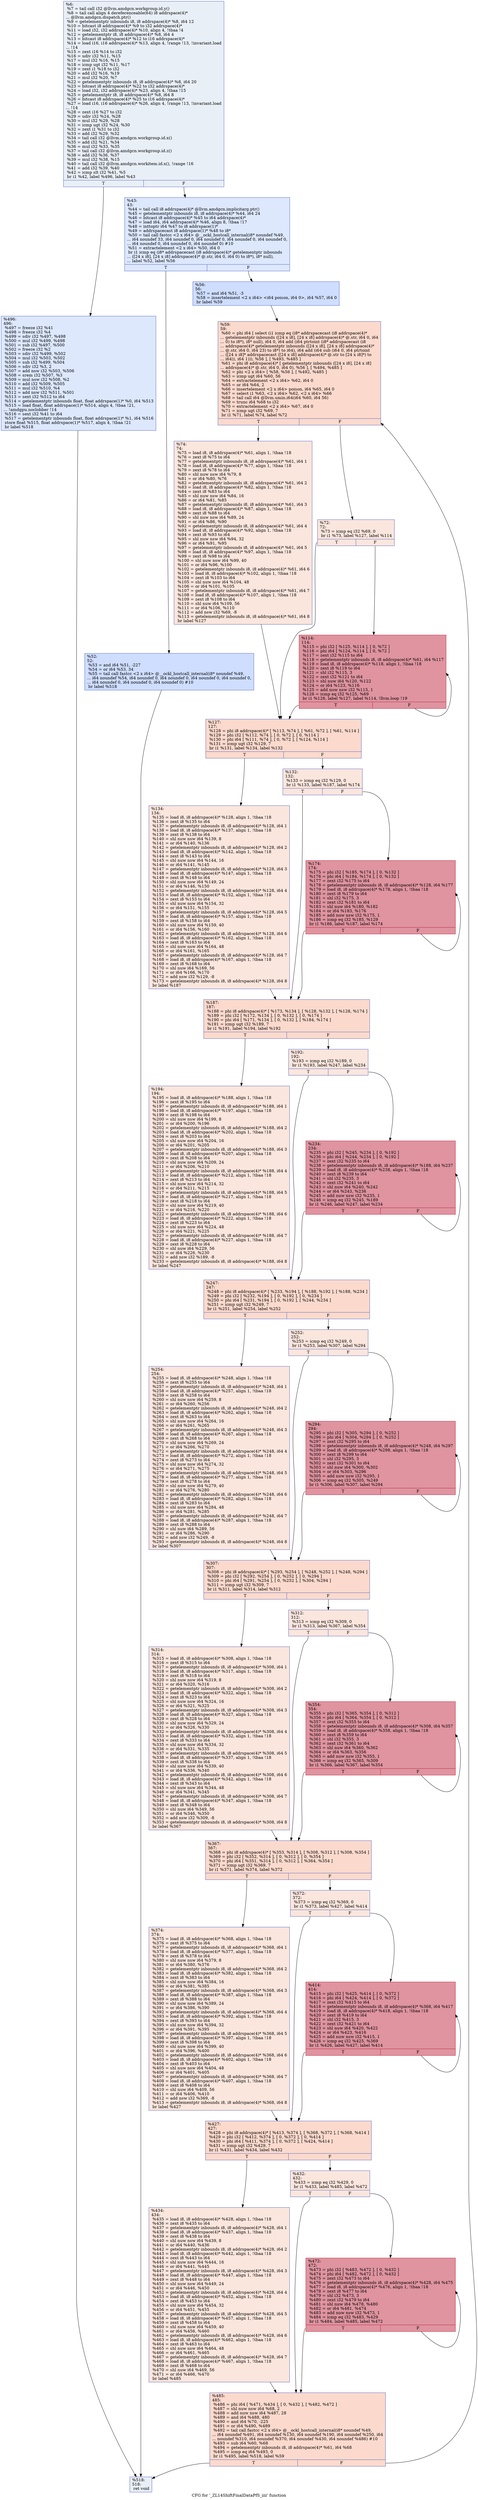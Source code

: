 digraph "CFG for '_ZL14ShiftFinalDataPfS_iiii' function" {
	label="CFG for '_ZL14ShiftFinalDataPfS_iiii' function";

	Node0x5c7c420 [shape=record,color="#3d50c3ff", style=filled, fillcolor="#cedaeb70",label="{%6:\l  %7 = tail call i32 @llvm.amdgcn.workgroup.id.y()\l  %8 = tail call align 4 dereferenceable(64) i8 addrspace(4)*\l... @llvm.amdgcn.dispatch.ptr()\l  %9 = getelementptr inbounds i8, i8 addrspace(4)* %8, i64 12\l  %10 = bitcast i8 addrspace(4)* %9 to i32 addrspace(4)*\l  %11 = load i32, i32 addrspace(4)* %10, align 4, !tbaa !4\l  %12 = getelementptr i8, i8 addrspace(4)* %8, i64 4\l  %13 = bitcast i8 addrspace(4)* %12 to i16 addrspace(4)*\l  %14 = load i16, i16 addrspace(4)* %13, align 4, !range !13, !invariant.load\l... !14\l  %15 = zext i16 %14 to i32\l  %16 = udiv i32 %11, %15\l  %17 = mul i32 %16, %15\l  %18 = icmp ugt i32 %11, %17\l  %19 = zext i1 %18 to i32\l  %20 = add i32 %16, %19\l  %21 = mul i32 %20, %7\l  %22 = getelementptr inbounds i8, i8 addrspace(4)* %8, i64 20\l  %23 = bitcast i8 addrspace(4)* %22 to i32 addrspace(4)*\l  %24 = load i32, i32 addrspace(4)* %23, align 4, !tbaa !15\l  %25 = getelementptr i8, i8 addrspace(4)* %8, i64 8\l  %26 = bitcast i8 addrspace(4)* %25 to i16 addrspace(4)*\l  %27 = load i16, i16 addrspace(4)* %26, align 4, !range !13, !invariant.load\l... !14\l  %28 = zext i16 %27 to i32\l  %29 = udiv i32 %24, %28\l  %30 = mul i32 %29, %28\l  %31 = icmp ugt i32 %24, %30\l  %32 = zext i1 %31 to i32\l  %33 = add i32 %29, %32\l  %34 = tail call i32 @llvm.amdgcn.workgroup.id.x()\l  %35 = add i32 %21, %34\l  %36 = mul i32 %33, %35\l  %37 = tail call i32 @llvm.amdgcn.workgroup.id.z()\l  %38 = add i32 %36, %37\l  %39 = mul i32 %38, %15\l  %40 = tail call i32 @llvm.amdgcn.workitem.id.x(), !range !16\l  %41 = add i32 %39, %40\l  %42 = icmp slt i32 %41, %5\l  br i1 %42, label %496, label %43\l|{<s0>T|<s1>F}}"];
	Node0x5c7c420:s0 -> Node0x5c804a0;
	Node0x5c7c420:s1 -> Node0x5c80530;
	Node0x5c80530 [shape=record,color="#3d50c3ff", style=filled, fillcolor="#b2ccfb70",label="{%43:\l43:                                               \l  %44 = tail call i8 addrspace(4)* @llvm.amdgcn.implicitarg.ptr()\l  %45 = getelementptr inbounds i8, i8 addrspace(4)* %44, i64 24\l  %46 = bitcast i8 addrspace(4)* %45 to i64 addrspace(4)*\l  %47 = load i64, i64 addrspace(4)* %46, align 8, !tbaa !17\l  %48 = inttoptr i64 %47 to i8 addrspace(1)*\l  %49 = addrspacecast i8 addrspace(1)* %48 to i8*\l  %50 = tail call fastcc \<2 x i64\> @__ockl_hostcall_internal(i8* noundef %49,\l... i64 noundef 33, i64 noundef 0, i64 noundef 0, i64 noundef 0, i64 noundef 0,\l... i64 noundef 0, i64 noundef 0, i64 noundef 0) #10\l  %51 = extractelement \<2 x i64\> %50, i64 0\l  br i1 icmp eq (i8* addrspacecast (i8 addrspace(4)* getelementptr inbounds\l... ([24 x i8], [24 x i8] addrspace(4)* @.str, i64 0, i64 0) to i8*), i8* null),\l... label %52, label %56\l|{<s0>T|<s1>F}}"];
	Node0x5c80530:s0 -> Node0x5c81460;
	Node0x5c80530:s1 -> Node0x5c81e50;
	Node0x5c81460 [shape=record,color="#3d50c3ff", style=filled, fillcolor="#93b5fe70",label="{%52:\l52:                                               \l  %53 = and i64 %51, -227\l  %54 = or i64 %53, 34\l  %55 = tail call fastcc \<2 x i64\> @__ockl_hostcall_internal(i8* noundef %49,\l... i64 noundef %54, i64 noundef 0, i64 noundef 0, i64 noundef 0, i64 noundef 0,\l... i64 noundef 0, i64 noundef 0, i64 noundef 0) #10\l  br label %518\l}"];
	Node0x5c81460 -> Node0x5c82110;
	Node0x5c81e50 [shape=record,color="#3d50c3ff", style=filled, fillcolor="#93b5fe70",label="{%56:\l56:                                               \l  %57 = and i64 %51, -3\l  %58 = insertelement \<2 x i64\> \<i64 poison, i64 0\>, i64 %57, i64 0\l  br label %59\l}"];
	Node0x5c81e50 -> Node0x5c82c20;
	Node0x5c82c20 [shape=record,color="#3d50c3ff", style=filled, fillcolor="#f7ac8e70",label="{%59:\l59:                                               \l  %60 = phi i64 [ select (i1 icmp eq (i8* addrspacecast (i8 addrspace(4)*\l... getelementptr inbounds ([24 x i8], [24 x i8] addrspace(4)* @.str, i64 0, i64\l... 0) to i8*), i8* null), i64 0, i64 add (i64 ptrtoint (i8* addrspacecast (i8\l... addrspace(4)* getelementptr inbounds ([24 x i8], [24 x i8] addrspace(4)*\l... @.str, i64 0, i64 23) to i8*) to i64), i64 add (i64 sub (i64 0, i64 ptrtoint\l... ([24 x i8]* addrspacecast ([24 x i8] addrspace(4)* @.str to [24 x i8]*) to\l... i64)), i64 1))), %56 ], [ %493, %485 ]\l  %61 = phi i8 addrspace(4)* [ getelementptr inbounds ([24 x i8], [24 x i8]\l... addrspace(4)* @.str, i64 0, i64 0), %56 ], [ %494, %485 ]\l  %62 = phi \<2 x i64\> [ %58, %56 ], [ %492, %485 ]\l  %63 = icmp ugt i64 %60, 56\l  %64 = extractelement \<2 x i64\> %62, i64 0\l  %65 = or i64 %64, 2\l  %66 = insertelement \<2 x i64\> poison, i64 %65, i64 0\l  %67 = select i1 %63, \<2 x i64\> %62, \<2 x i64\> %66\l  %68 = tail call i64 @llvm.umin.i64(i64 %60, i64 56)\l  %69 = trunc i64 %68 to i32\l  %70 = extractelement \<2 x i64\> %67, i64 0\l  %71 = icmp ugt i32 %69, 7\l  br i1 %71, label %74, label %72\l|{<s0>T|<s1>F}}"];
	Node0x5c82c20:s0 -> Node0x5c83d90;
	Node0x5c82c20:s1 -> Node0x5c83e20;
	Node0x5c83e20 [shape=record,color="#3d50c3ff", style=filled, fillcolor="#f3c7b170",label="{%72:\l72:                                               \l  %73 = icmp eq i32 %69, 0\l  br i1 %73, label %127, label %114\l|{<s0>T|<s1>F}}"];
	Node0x5c83e20:s0 -> Node0x5c84020;
	Node0x5c83e20:s1 -> Node0x5c84070;
	Node0x5c83d90 [shape=record,color="#3d50c3ff", style=filled, fillcolor="#f3c7b170",label="{%74:\l74:                                               \l  %75 = load i8, i8 addrspace(4)* %61, align 1, !tbaa !18\l  %76 = zext i8 %75 to i64\l  %77 = getelementptr inbounds i8, i8 addrspace(4)* %61, i64 1\l  %78 = load i8, i8 addrspace(4)* %77, align 1, !tbaa !18\l  %79 = zext i8 %78 to i64\l  %80 = shl nuw nsw i64 %79, 8\l  %81 = or i64 %80, %76\l  %82 = getelementptr inbounds i8, i8 addrspace(4)* %61, i64 2\l  %83 = load i8, i8 addrspace(4)* %82, align 1, !tbaa !18\l  %84 = zext i8 %83 to i64\l  %85 = shl nuw nsw i64 %84, 16\l  %86 = or i64 %81, %85\l  %87 = getelementptr inbounds i8, i8 addrspace(4)* %61, i64 3\l  %88 = load i8, i8 addrspace(4)* %87, align 1, !tbaa !18\l  %89 = zext i8 %88 to i64\l  %90 = shl nuw nsw i64 %89, 24\l  %91 = or i64 %86, %90\l  %92 = getelementptr inbounds i8, i8 addrspace(4)* %61, i64 4\l  %93 = load i8, i8 addrspace(4)* %92, align 1, !tbaa !18\l  %94 = zext i8 %93 to i64\l  %95 = shl nuw nsw i64 %94, 32\l  %96 = or i64 %91, %95\l  %97 = getelementptr inbounds i8, i8 addrspace(4)* %61, i64 5\l  %98 = load i8, i8 addrspace(4)* %97, align 1, !tbaa !18\l  %99 = zext i8 %98 to i64\l  %100 = shl nuw nsw i64 %99, 40\l  %101 = or i64 %96, %100\l  %102 = getelementptr inbounds i8, i8 addrspace(4)* %61, i64 6\l  %103 = load i8, i8 addrspace(4)* %102, align 1, !tbaa !18\l  %104 = zext i8 %103 to i64\l  %105 = shl nuw nsw i64 %104, 48\l  %106 = or i64 %101, %105\l  %107 = getelementptr inbounds i8, i8 addrspace(4)* %61, i64 7\l  %108 = load i8, i8 addrspace(4)* %107, align 1, !tbaa !18\l  %109 = zext i8 %108 to i64\l  %110 = shl nuw i64 %109, 56\l  %111 = or i64 %106, %110\l  %112 = add nsw i32 %69, -8\l  %113 = getelementptr inbounds i8, i8 addrspace(4)* %61, i64 8\l  br label %127\l}"];
	Node0x5c83d90 -> Node0x5c84020;
	Node0x5c84070 [shape=record,color="#b70d28ff", style=filled, fillcolor="#b70d2870",label="{%114:\l114:                                              \l  %115 = phi i32 [ %125, %114 ], [ 0, %72 ]\l  %116 = phi i64 [ %124, %114 ], [ 0, %72 ]\l  %117 = zext i32 %115 to i64\l  %118 = getelementptr inbounds i8, i8 addrspace(4)* %61, i64 %117\l  %119 = load i8, i8 addrspace(4)* %118, align 1, !tbaa !18\l  %120 = zext i8 %119 to i64\l  %121 = shl i32 %115, 3\l  %122 = zext i32 %121 to i64\l  %123 = shl nuw i64 %120, %122\l  %124 = or i64 %123, %116\l  %125 = add nuw nsw i32 %115, 1\l  %126 = icmp eq i32 %125, %69\l  br i1 %126, label %127, label %114, !llvm.loop !19\l|{<s0>T|<s1>F}}"];
	Node0x5c84070:s0 -> Node0x5c84020;
	Node0x5c84070:s1 -> Node0x5c84070;
	Node0x5c84020 [shape=record,color="#3d50c3ff", style=filled, fillcolor="#f7ac8e70",label="{%127:\l127:                                              \l  %128 = phi i8 addrspace(4)* [ %113, %74 ], [ %61, %72 ], [ %61, %114 ]\l  %129 = phi i32 [ %112, %74 ], [ 0, %72 ], [ 0, %114 ]\l  %130 = phi i64 [ %111, %74 ], [ 0, %72 ], [ %124, %114 ]\l  %131 = icmp ugt i32 %129, 7\l  br i1 %131, label %134, label %132\l|{<s0>T|<s1>F}}"];
	Node0x5c84020:s0 -> Node0x5c83790;
	Node0x5c84020:s1 -> Node0x5c837e0;
	Node0x5c837e0 [shape=record,color="#3d50c3ff", style=filled, fillcolor="#f3c7b170",label="{%132:\l132:                                              \l  %133 = icmp eq i32 %129, 0\l  br i1 %133, label %187, label %174\l|{<s0>T|<s1>F}}"];
	Node0x5c837e0:s0 -> Node0x5c83920;
	Node0x5c837e0:s1 -> Node0x5c87190;
	Node0x5c83790 [shape=record,color="#3d50c3ff", style=filled, fillcolor="#f3c7b170",label="{%134:\l134:                                              \l  %135 = load i8, i8 addrspace(4)* %128, align 1, !tbaa !18\l  %136 = zext i8 %135 to i64\l  %137 = getelementptr inbounds i8, i8 addrspace(4)* %128, i64 1\l  %138 = load i8, i8 addrspace(4)* %137, align 1, !tbaa !18\l  %139 = zext i8 %138 to i64\l  %140 = shl nuw nsw i64 %139, 8\l  %141 = or i64 %140, %136\l  %142 = getelementptr inbounds i8, i8 addrspace(4)* %128, i64 2\l  %143 = load i8, i8 addrspace(4)* %142, align 1, !tbaa !18\l  %144 = zext i8 %143 to i64\l  %145 = shl nuw nsw i64 %144, 16\l  %146 = or i64 %141, %145\l  %147 = getelementptr inbounds i8, i8 addrspace(4)* %128, i64 3\l  %148 = load i8, i8 addrspace(4)* %147, align 1, !tbaa !18\l  %149 = zext i8 %148 to i64\l  %150 = shl nuw nsw i64 %149, 24\l  %151 = or i64 %146, %150\l  %152 = getelementptr inbounds i8, i8 addrspace(4)* %128, i64 4\l  %153 = load i8, i8 addrspace(4)* %152, align 1, !tbaa !18\l  %154 = zext i8 %153 to i64\l  %155 = shl nuw nsw i64 %154, 32\l  %156 = or i64 %151, %155\l  %157 = getelementptr inbounds i8, i8 addrspace(4)* %128, i64 5\l  %158 = load i8, i8 addrspace(4)* %157, align 1, !tbaa !18\l  %159 = zext i8 %158 to i64\l  %160 = shl nuw nsw i64 %159, 40\l  %161 = or i64 %156, %160\l  %162 = getelementptr inbounds i8, i8 addrspace(4)* %128, i64 6\l  %163 = load i8, i8 addrspace(4)* %162, align 1, !tbaa !18\l  %164 = zext i8 %163 to i64\l  %165 = shl nuw nsw i64 %164, 48\l  %166 = or i64 %161, %165\l  %167 = getelementptr inbounds i8, i8 addrspace(4)* %128, i64 7\l  %168 = load i8, i8 addrspace(4)* %167, align 1, !tbaa !18\l  %169 = zext i8 %168 to i64\l  %170 = shl nuw i64 %169, 56\l  %171 = or i64 %166, %170\l  %172 = add nsw i32 %129, -8\l  %173 = getelementptr inbounds i8, i8 addrspace(4)* %128, i64 8\l  br label %187\l}"];
	Node0x5c83790 -> Node0x5c83920;
	Node0x5c87190 [shape=record,color="#b70d28ff", style=filled, fillcolor="#b70d2870",label="{%174:\l174:                                              \l  %175 = phi i32 [ %185, %174 ], [ 0, %132 ]\l  %176 = phi i64 [ %184, %174 ], [ 0, %132 ]\l  %177 = zext i32 %175 to i64\l  %178 = getelementptr inbounds i8, i8 addrspace(4)* %128, i64 %177\l  %179 = load i8, i8 addrspace(4)* %178, align 1, !tbaa !18\l  %180 = zext i8 %179 to i64\l  %181 = shl i32 %175, 3\l  %182 = zext i32 %181 to i64\l  %183 = shl nuw i64 %180, %182\l  %184 = or i64 %183, %176\l  %185 = add nuw nsw i32 %175, 1\l  %186 = icmp eq i32 %185, %129\l  br i1 %186, label %187, label %174\l|{<s0>T|<s1>F}}"];
	Node0x5c87190:s0 -> Node0x5c83920;
	Node0x5c87190:s1 -> Node0x5c87190;
	Node0x5c83920 [shape=record,color="#3d50c3ff", style=filled, fillcolor="#f7ac8e70",label="{%187:\l187:                                              \l  %188 = phi i8 addrspace(4)* [ %173, %134 ], [ %128, %132 ], [ %128, %174 ]\l  %189 = phi i32 [ %172, %134 ], [ 0, %132 ], [ 0, %174 ]\l  %190 = phi i64 [ %171, %134 ], [ 0, %132 ], [ %184, %174 ]\l  %191 = icmp ugt i32 %189, 7\l  br i1 %191, label %194, label %192\l|{<s0>T|<s1>F}}"];
	Node0x5c83920:s0 -> Node0x5c89250;
	Node0x5c83920:s1 -> Node0x5c892a0;
	Node0x5c892a0 [shape=record,color="#3d50c3ff", style=filled, fillcolor="#f3c7b170",label="{%192:\l192:                                              \l  %193 = icmp eq i32 %189, 0\l  br i1 %193, label %247, label %234\l|{<s0>T|<s1>F}}"];
	Node0x5c892a0:s0 -> Node0x5c89430;
	Node0x5c892a0:s1 -> Node0x5c89480;
	Node0x5c89250 [shape=record,color="#3d50c3ff", style=filled, fillcolor="#f3c7b170",label="{%194:\l194:                                              \l  %195 = load i8, i8 addrspace(4)* %188, align 1, !tbaa !18\l  %196 = zext i8 %195 to i64\l  %197 = getelementptr inbounds i8, i8 addrspace(4)* %188, i64 1\l  %198 = load i8, i8 addrspace(4)* %197, align 1, !tbaa !18\l  %199 = zext i8 %198 to i64\l  %200 = shl nuw nsw i64 %199, 8\l  %201 = or i64 %200, %196\l  %202 = getelementptr inbounds i8, i8 addrspace(4)* %188, i64 2\l  %203 = load i8, i8 addrspace(4)* %202, align 1, !tbaa !18\l  %204 = zext i8 %203 to i64\l  %205 = shl nuw nsw i64 %204, 16\l  %206 = or i64 %201, %205\l  %207 = getelementptr inbounds i8, i8 addrspace(4)* %188, i64 3\l  %208 = load i8, i8 addrspace(4)* %207, align 1, !tbaa !18\l  %209 = zext i8 %208 to i64\l  %210 = shl nuw nsw i64 %209, 24\l  %211 = or i64 %206, %210\l  %212 = getelementptr inbounds i8, i8 addrspace(4)* %188, i64 4\l  %213 = load i8, i8 addrspace(4)* %212, align 1, !tbaa !18\l  %214 = zext i8 %213 to i64\l  %215 = shl nuw nsw i64 %214, 32\l  %216 = or i64 %211, %215\l  %217 = getelementptr inbounds i8, i8 addrspace(4)* %188, i64 5\l  %218 = load i8, i8 addrspace(4)* %217, align 1, !tbaa !18\l  %219 = zext i8 %218 to i64\l  %220 = shl nuw nsw i64 %219, 40\l  %221 = or i64 %216, %220\l  %222 = getelementptr inbounds i8, i8 addrspace(4)* %188, i64 6\l  %223 = load i8, i8 addrspace(4)* %222, align 1, !tbaa !18\l  %224 = zext i8 %223 to i64\l  %225 = shl nuw nsw i64 %224, 48\l  %226 = or i64 %221, %225\l  %227 = getelementptr inbounds i8, i8 addrspace(4)* %188, i64 7\l  %228 = load i8, i8 addrspace(4)* %227, align 1, !tbaa !18\l  %229 = zext i8 %228 to i64\l  %230 = shl nuw i64 %229, 56\l  %231 = or i64 %226, %230\l  %232 = add nsw i32 %189, -8\l  %233 = getelementptr inbounds i8, i8 addrspace(4)* %188, i64 8\l  br label %247\l}"];
	Node0x5c89250 -> Node0x5c89430;
	Node0x5c89480 [shape=record,color="#b70d28ff", style=filled, fillcolor="#b70d2870",label="{%234:\l234:                                              \l  %235 = phi i32 [ %245, %234 ], [ 0, %192 ]\l  %236 = phi i64 [ %244, %234 ], [ 0, %192 ]\l  %237 = zext i32 %235 to i64\l  %238 = getelementptr inbounds i8, i8 addrspace(4)* %188, i64 %237\l  %239 = load i8, i8 addrspace(4)* %238, align 1, !tbaa !18\l  %240 = zext i8 %239 to i64\l  %241 = shl i32 %235, 3\l  %242 = zext i32 %241 to i64\l  %243 = shl nuw i64 %240, %242\l  %244 = or i64 %243, %236\l  %245 = add nuw nsw i32 %235, 1\l  %246 = icmp eq i32 %245, %189\l  br i1 %246, label %247, label %234\l|{<s0>T|<s1>F}}"];
	Node0x5c89480:s0 -> Node0x5c89430;
	Node0x5c89480:s1 -> Node0x5c89480;
	Node0x5c89430 [shape=record,color="#3d50c3ff", style=filled, fillcolor="#f7ac8e70",label="{%247:\l247:                                              \l  %248 = phi i8 addrspace(4)* [ %233, %194 ], [ %188, %192 ], [ %188, %234 ]\l  %249 = phi i32 [ %232, %194 ], [ 0, %192 ], [ 0, %234 ]\l  %250 = phi i64 [ %231, %194 ], [ 0, %192 ], [ %244, %234 ]\l  %251 = icmp ugt i32 %249, 7\l  br i1 %251, label %254, label %252\l|{<s0>T|<s1>F}}"];
	Node0x5c89430:s0 -> Node0x5c8b4a0;
	Node0x5c89430:s1 -> Node0x5c8b4f0;
	Node0x5c8b4f0 [shape=record,color="#3d50c3ff", style=filled, fillcolor="#f3c7b170",label="{%252:\l252:                                              \l  %253 = icmp eq i32 %249, 0\l  br i1 %253, label %307, label %294\l|{<s0>T|<s1>F}}"];
	Node0x5c8b4f0:s0 -> Node0x5c8b680;
	Node0x5c8b4f0:s1 -> Node0x5c8b6d0;
	Node0x5c8b4a0 [shape=record,color="#3d50c3ff", style=filled, fillcolor="#f3c7b170",label="{%254:\l254:                                              \l  %255 = load i8, i8 addrspace(4)* %248, align 1, !tbaa !18\l  %256 = zext i8 %255 to i64\l  %257 = getelementptr inbounds i8, i8 addrspace(4)* %248, i64 1\l  %258 = load i8, i8 addrspace(4)* %257, align 1, !tbaa !18\l  %259 = zext i8 %258 to i64\l  %260 = shl nuw nsw i64 %259, 8\l  %261 = or i64 %260, %256\l  %262 = getelementptr inbounds i8, i8 addrspace(4)* %248, i64 2\l  %263 = load i8, i8 addrspace(4)* %262, align 1, !tbaa !18\l  %264 = zext i8 %263 to i64\l  %265 = shl nuw nsw i64 %264, 16\l  %266 = or i64 %261, %265\l  %267 = getelementptr inbounds i8, i8 addrspace(4)* %248, i64 3\l  %268 = load i8, i8 addrspace(4)* %267, align 1, !tbaa !18\l  %269 = zext i8 %268 to i64\l  %270 = shl nuw nsw i64 %269, 24\l  %271 = or i64 %266, %270\l  %272 = getelementptr inbounds i8, i8 addrspace(4)* %248, i64 4\l  %273 = load i8, i8 addrspace(4)* %272, align 1, !tbaa !18\l  %274 = zext i8 %273 to i64\l  %275 = shl nuw nsw i64 %274, 32\l  %276 = or i64 %271, %275\l  %277 = getelementptr inbounds i8, i8 addrspace(4)* %248, i64 5\l  %278 = load i8, i8 addrspace(4)* %277, align 1, !tbaa !18\l  %279 = zext i8 %278 to i64\l  %280 = shl nuw nsw i64 %279, 40\l  %281 = or i64 %276, %280\l  %282 = getelementptr inbounds i8, i8 addrspace(4)* %248, i64 6\l  %283 = load i8, i8 addrspace(4)* %282, align 1, !tbaa !18\l  %284 = zext i8 %283 to i64\l  %285 = shl nuw nsw i64 %284, 48\l  %286 = or i64 %281, %285\l  %287 = getelementptr inbounds i8, i8 addrspace(4)* %248, i64 7\l  %288 = load i8, i8 addrspace(4)* %287, align 1, !tbaa !18\l  %289 = zext i8 %288 to i64\l  %290 = shl nuw i64 %289, 56\l  %291 = or i64 %286, %290\l  %292 = add nsw i32 %249, -8\l  %293 = getelementptr inbounds i8, i8 addrspace(4)* %248, i64 8\l  br label %307\l}"];
	Node0x5c8b4a0 -> Node0x5c8b680;
	Node0x5c8b6d0 [shape=record,color="#b70d28ff", style=filled, fillcolor="#b70d2870",label="{%294:\l294:                                              \l  %295 = phi i32 [ %305, %294 ], [ 0, %252 ]\l  %296 = phi i64 [ %304, %294 ], [ 0, %252 ]\l  %297 = zext i32 %295 to i64\l  %298 = getelementptr inbounds i8, i8 addrspace(4)* %248, i64 %297\l  %299 = load i8, i8 addrspace(4)* %298, align 1, !tbaa !18\l  %300 = zext i8 %299 to i64\l  %301 = shl i32 %295, 3\l  %302 = zext i32 %301 to i64\l  %303 = shl nuw i64 %300, %302\l  %304 = or i64 %303, %296\l  %305 = add nuw nsw i32 %295, 1\l  %306 = icmp eq i32 %305, %249\l  br i1 %306, label %307, label %294\l|{<s0>T|<s1>F}}"];
	Node0x5c8b6d0:s0 -> Node0x5c8b680;
	Node0x5c8b6d0:s1 -> Node0x5c8b6d0;
	Node0x5c8b680 [shape=record,color="#3d50c3ff", style=filled, fillcolor="#f7ac8e70",label="{%307:\l307:                                              \l  %308 = phi i8 addrspace(4)* [ %293, %254 ], [ %248, %252 ], [ %248, %294 ]\l  %309 = phi i32 [ %292, %254 ], [ 0, %252 ], [ 0, %294 ]\l  %310 = phi i64 [ %291, %254 ], [ 0, %252 ], [ %304, %294 ]\l  %311 = icmp ugt i32 %309, 7\l  br i1 %311, label %314, label %312\l|{<s0>T|<s1>F}}"];
	Node0x5c8b680:s0 -> Node0x5c8df20;
	Node0x5c8b680:s1 -> Node0x5c8df70;
	Node0x5c8df70 [shape=record,color="#3d50c3ff", style=filled, fillcolor="#f3c7b170",label="{%312:\l312:                                              \l  %313 = icmp eq i32 %309, 0\l  br i1 %313, label %367, label %354\l|{<s0>T|<s1>F}}"];
	Node0x5c8df70:s0 -> Node0x5c8e100;
	Node0x5c8df70:s1 -> Node0x5c8e150;
	Node0x5c8df20 [shape=record,color="#3d50c3ff", style=filled, fillcolor="#f3c7b170",label="{%314:\l314:                                              \l  %315 = load i8, i8 addrspace(4)* %308, align 1, !tbaa !18\l  %316 = zext i8 %315 to i64\l  %317 = getelementptr inbounds i8, i8 addrspace(4)* %308, i64 1\l  %318 = load i8, i8 addrspace(4)* %317, align 1, !tbaa !18\l  %319 = zext i8 %318 to i64\l  %320 = shl nuw nsw i64 %319, 8\l  %321 = or i64 %320, %316\l  %322 = getelementptr inbounds i8, i8 addrspace(4)* %308, i64 2\l  %323 = load i8, i8 addrspace(4)* %322, align 1, !tbaa !18\l  %324 = zext i8 %323 to i64\l  %325 = shl nuw nsw i64 %324, 16\l  %326 = or i64 %321, %325\l  %327 = getelementptr inbounds i8, i8 addrspace(4)* %308, i64 3\l  %328 = load i8, i8 addrspace(4)* %327, align 1, !tbaa !18\l  %329 = zext i8 %328 to i64\l  %330 = shl nuw nsw i64 %329, 24\l  %331 = or i64 %326, %330\l  %332 = getelementptr inbounds i8, i8 addrspace(4)* %308, i64 4\l  %333 = load i8, i8 addrspace(4)* %332, align 1, !tbaa !18\l  %334 = zext i8 %333 to i64\l  %335 = shl nuw nsw i64 %334, 32\l  %336 = or i64 %331, %335\l  %337 = getelementptr inbounds i8, i8 addrspace(4)* %308, i64 5\l  %338 = load i8, i8 addrspace(4)* %337, align 1, !tbaa !18\l  %339 = zext i8 %338 to i64\l  %340 = shl nuw nsw i64 %339, 40\l  %341 = or i64 %336, %340\l  %342 = getelementptr inbounds i8, i8 addrspace(4)* %308, i64 6\l  %343 = load i8, i8 addrspace(4)* %342, align 1, !tbaa !18\l  %344 = zext i8 %343 to i64\l  %345 = shl nuw nsw i64 %344, 48\l  %346 = or i64 %341, %345\l  %347 = getelementptr inbounds i8, i8 addrspace(4)* %308, i64 7\l  %348 = load i8, i8 addrspace(4)* %347, align 1, !tbaa !18\l  %349 = zext i8 %348 to i64\l  %350 = shl nuw i64 %349, 56\l  %351 = or i64 %346, %350\l  %352 = add nsw i32 %309, -8\l  %353 = getelementptr inbounds i8, i8 addrspace(4)* %308, i64 8\l  br label %367\l}"];
	Node0x5c8df20 -> Node0x5c8e100;
	Node0x5c8e150 [shape=record,color="#b70d28ff", style=filled, fillcolor="#b70d2870",label="{%354:\l354:                                              \l  %355 = phi i32 [ %365, %354 ], [ 0, %312 ]\l  %356 = phi i64 [ %364, %354 ], [ 0, %312 ]\l  %357 = zext i32 %355 to i64\l  %358 = getelementptr inbounds i8, i8 addrspace(4)* %308, i64 %357\l  %359 = load i8, i8 addrspace(4)* %358, align 1, !tbaa !18\l  %360 = zext i8 %359 to i64\l  %361 = shl i32 %355, 3\l  %362 = zext i32 %361 to i64\l  %363 = shl nuw i64 %360, %362\l  %364 = or i64 %363, %356\l  %365 = add nuw nsw i32 %355, 1\l  %366 = icmp eq i32 %365, %309\l  br i1 %366, label %367, label %354\l|{<s0>T|<s1>F}}"];
	Node0x5c8e150:s0 -> Node0x5c8e100;
	Node0x5c8e150:s1 -> Node0x5c8e150;
	Node0x5c8e100 [shape=record,color="#3d50c3ff", style=filled, fillcolor="#f7ac8e70",label="{%367:\l367:                                              \l  %368 = phi i8 addrspace(4)* [ %353, %314 ], [ %308, %312 ], [ %308, %354 ]\l  %369 = phi i32 [ %352, %314 ], [ 0, %312 ], [ 0, %354 ]\l  %370 = phi i64 [ %351, %314 ], [ 0, %312 ], [ %364, %354 ]\l  %371 = icmp ugt i32 %369, 7\l  br i1 %371, label %374, label %372\l|{<s0>T|<s1>F}}"];
	Node0x5c8e100:s0 -> Node0x5c90ba0;
	Node0x5c8e100:s1 -> Node0x5c90bf0;
	Node0x5c90bf0 [shape=record,color="#3d50c3ff", style=filled, fillcolor="#f3c7b170",label="{%372:\l372:                                              \l  %373 = icmp eq i32 %369, 0\l  br i1 %373, label %427, label %414\l|{<s0>T|<s1>F}}"];
	Node0x5c90bf0:s0 -> Node0x5c90d80;
	Node0x5c90bf0:s1 -> Node0x5c90dd0;
	Node0x5c90ba0 [shape=record,color="#3d50c3ff", style=filled, fillcolor="#f3c7b170",label="{%374:\l374:                                              \l  %375 = load i8, i8 addrspace(4)* %368, align 1, !tbaa !18\l  %376 = zext i8 %375 to i64\l  %377 = getelementptr inbounds i8, i8 addrspace(4)* %368, i64 1\l  %378 = load i8, i8 addrspace(4)* %377, align 1, !tbaa !18\l  %379 = zext i8 %378 to i64\l  %380 = shl nuw nsw i64 %379, 8\l  %381 = or i64 %380, %376\l  %382 = getelementptr inbounds i8, i8 addrspace(4)* %368, i64 2\l  %383 = load i8, i8 addrspace(4)* %382, align 1, !tbaa !18\l  %384 = zext i8 %383 to i64\l  %385 = shl nuw nsw i64 %384, 16\l  %386 = or i64 %381, %385\l  %387 = getelementptr inbounds i8, i8 addrspace(4)* %368, i64 3\l  %388 = load i8, i8 addrspace(4)* %387, align 1, !tbaa !18\l  %389 = zext i8 %388 to i64\l  %390 = shl nuw nsw i64 %389, 24\l  %391 = or i64 %386, %390\l  %392 = getelementptr inbounds i8, i8 addrspace(4)* %368, i64 4\l  %393 = load i8, i8 addrspace(4)* %392, align 1, !tbaa !18\l  %394 = zext i8 %393 to i64\l  %395 = shl nuw nsw i64 %394, 32\l  %396 = or i64 %391, %395\l  %397 = getelementptr inbounds i8, i8 addrspace(4)* %368, i64 5\l  %398 = load i8, i8 addrspace(4)* %397, align 1, !tbaa !18\l  %399 = zext i8 %398 to i64\l  %400 = shl nuw nsw i64 %399, 40\l  %401 = or i64 %396, %400\l  %402 = getelementptr inbounds i8, i8 addrspace(4)* %368, i64 6\l  %403 = load i8, i8 addrspace(4)* %402, align 1, !tbaa !18\l  %404 = zext i8 %403 to i64\l  %405 = shl nuw nsw i64 %404, 48\l  %406 = or i64 %401, %405\l  %407 = getelementptr inbounds i8, i8 addrspace(4)* %368, i64 7\l  %408 = load i8, i8 addrspace(4)* %407, align 1, !tbaa !18\l  %409 = zext i8 %408 to i64\l  %410 = shl nuw i64 %409, 56\l  %411 = or i64 %406, %410\l  %412 = add nsw i32 %369, -8\l  %413 = getelementptr inbounds i8, i8 addrspace(4)* %368, i64 8\l  br label %427\l}"];
	Node0x5c90ba0 -> Node0x5c90d80;
	Node0x5c90dd0 [shape=record,color="#b70d28ff", style=filled, fillcolor="#b70d2870",label="{%414:\l414:                                              \l  %415 = phi i32 [ %425, %414 ], [ 0, %372 ]\l  %416 = phi i64 [ %424, %414 ], [ 0, %372 ]\l  %417 = zext i32 %415 to i64\l  %418 = getelementptr inbounds i8, i8 addrspace(4)* %368, i64 %417\l  %419 = load i8, i8 addrspace(4)* %418, align 1, !tbaa !18\l  %420 = zext i8 %419 to i64\l  %421 = shl i32 %415, 3\l  %422 = zext i32 %421 to i64\l  %423 = shl nuw i64 %420, %422\l  %424 = or i64 %423, %416\l  %425 = add nuw nsw i32 %415, 1\l  %426 = icmp eq i32 %425, %369\l  br i1 %426, label %427, label %414\l|{<s0>T|<s1>F}}"];
	Node0x5c90dd0:s0 -> Node0x5c90d80;
	Node0x5c90dd0:s1 -> Node0x5c90dd0;
	Node0x5c90d80 [shape=record,color="#3d50c3ff", style=filled, fillcolor="#f7ac8e70",label="{%427:\l427:                                              \l  %428 = phi i8 addrspace(4)* [ %413, %374 ], [ %368, %372 ], [ %368, %414 ]\l  %429 = phi i32 [ %412, %374 ], [ 0, %372 ], [ 0, %414 ]\l  %430 = phi i64 [ %411, %374 ], [ 0, %372 ], [ %424, %414 ]\l  %431 = icmp ugt i32 %429, 7\l  br i1 %431, label %434, label %432\l|{<s0>T|<s1>F}}"];
	Node0x5c90d80:s0 -> Node0x5c93400;
	Node0x5c90d80:s1 -> Node0x5c93450;
	Node0x5c93450 [shape=record,color="#3d50c3ff", style=filled, fillcolor="#f3c7b170",label="{%432:\l432:                                              \l  %433 = icmp eq i32 %429, 0\l  br i1 %433, label %485, label %472\l|{<s0>T|<s1>F}}"];
	Node0x5c93450:s0 -> Node0x5c83090;
	Node0x5c93450:s1 -> Node0x5c935e0;
	Node0x5c93400 [shape=record,color="#3d50c3ff", style=filled, fillcolor="#f3c7b170",label="{%434:\l434:                                              \l  %435 = load i8, i8 addrspace(4)* %428, align 1, !tbaa !18\l  %436 = zext i8 %435 to i64\l  %437 = getelementptr inbounds i8, i8 addrspace(4)* %428, i64 1\l  %438 = load i8, i8 addrspace(4)* %437, align 1, !tbaa !18\l  %439 = zext i8 %438 to i64\l  %440 = shl nuw nsw i64 %439, 8\l  %441 = or i64 %440, %436\l  %442 = getelementptr inbounds i8, i8 addrspace(4)* %428, i64 2\l  %443 = load i8, i8 addrspace(4)* %442, align 1, !tbaa !18\l  %444 = zext i8 %443 to i64\l  %445 = shl nuw nsw i64 %444, 16\l  %446 = or i64 %441, %445\l  %447 = getelementptr inbounds i8, i8 addrspace(4)* %428, i64 3\l  %448 = load i8, i8 addrspace(4)* %447, align 1, !tbaa !18\l  %449 = zext i8 %448 to i64\l  %450 = shl nuw nsw i64 %449, 24\l  %451 = or i64 %446, %450\l  %452 = getelementptr inbounds i8, i8 addrspace(4)* %428, i64 4\l  %453 = load i8, i8 addrspace(4)* %452, align 1, !tbaa !18\l  %454 = zext i8 %453 to i64\l  %455 = shl nuw nsw i64 %454, 32\l  %456 = or i64 %451, %455\l  %457 = getelementptr inbounds i8, i8 addrspace(4)* %428, i64 5\l  %458 = load i8, i8 addrspace(4)* %457, align 1, !tbaa !18\l  %459 = zext i8 %458 to i64\l  %460 = shl nuw nsw i64 %459, 40\l  %461 = or i64 %456, %460\l  %462 = getelementptr inbounds i8, i8 addrspace(4)* %428, i64 6\l  %463 = load i8, i8 addrspace(4)* %462, align 1, !tbaa !18\l  %464 = zext i8 %463 to i64\l  %465 = shl nuw nsw i64 %464, 48\l  %466 = or i64 %461, %465\l  %467 = getelementptr inbounds i8, i8 addrspace(4)* %428, i64 7\l  %468 = load i8, i8 addrspace(4)* %467, align 1, !tbaa !18\l  %469 = zext i8 %468 to i64\l  %470 = shl nuw i64 %469, 56\l  %471 = or i64 %466, %470\l  br label %485\l}"];
	Node0x5c93400 -> Node0x5c83090;
	Node0x5c935e0 [shape=record,color="#b70d28ff", style=filled, fillcolor="#b70d2870",label="{%472:\l472:                                              \l  %473 = phi i32 [ %483, %472 ], [ 0, %432 ]\l  %474 = phi i64 [ %482, %472 ], [ 0, %432 ]\l  %475 = zext i32 %473 to i64\l  %476 = getelementptr inbounds i8, i8 addrspace(4)* %428, i64 %475\l  %477 = load i8, i8 addrspace(4)* %476, align 1, !tbaa !18\l  %478 = zext i8 %477 to i64\l  %479 = shl i32 %473, 3\l  %480 = zext i32 %479 to i64\l  %481 = shl nuw i64 %478, %480\l  %482 = or i64 %481, %474\l  %483 = add nuw nsw i32 %473, 1\l  %484 = icmp eq i32 %483, %429\l  br i1 %484, label %485, label %472\l|{<s0>T|<s1>F}}"];
	Node0x5c935e0:s0 -> Node0x5c83090;
	Node0x5c935e0:s1 -> Node0x5c935e0;
	Node0x5c83090 [shape=record,color="#3d50c3ff", style=filled, fillcolor="#f7ac8e70",label="{%485:\l485:                                              \l  %486 = phi i64 [ %471, %434 ], [ 0, %432 ], [ %482, %472 ]\l  %487 = shl nuw nsw i64 %68, 2\l  %488 = add nuw nsw i64 %487, 28\l  %489 = and i64 %488, 480\l  %490 = and i64 %70, -225\l  %491 = or i64 %490, %489\l  %492 = tail call fastcc \<2 x i64\> @__ockl_hostcall_internal(i8* noundef %49,\l... i64 noundef %491, i64 noundef %130, i64 noundef %190, i64 noundef %250, i64\l... noundef %310, i64 noundef %370, i64 noundef %430, i64 noundef %486) #10\l  %493 = sub i64 %60, %68\l  %494 = getelementptr inbounds i8, i8 addrspace(4)* %61, i64 %68\l  %495 = icmp eq i64 %493, 0\l  br i1 %495, label %518, label %59\l|{<s0>T|<s1>F}}"];
	Node0x5c83090:s0 -> Node0x5c82110;
	Node0x5c83090:s1 -> Node0x5c82c20;
	Node0x5c804a0 [shape=record,color="#3d50c3ff", style=filled, fillcolor="#b2ccfb70",label="{%496:\l496:                                              \l  %497 = freeze i32 %41\l  %498 = freeze i32 %4\l  %499 = sdiv i32 %497, %498\l  %500 = mul i32 %499, %498\l  %501 = sub i32 %497, %500\l  %502 = freeze i32 %2\l  %503 = sdiv i32 %499, %502\l  %504 = mul i32 %503, %502\l  %505 = sub i32 %499, %504\l  %506 = sdiv i32 %3, 2\l  %507 = add nsw i32 %503, %506\l  %508 = srem i32 %507, %3\l  %509 = mul nsw i32 %508, %2\l  %510 = add i32 %509, %505\l  %511 = mul i32 %510, %4\l  %512 = add nsw i32 %511, %501\l  %513 = sext i32 %512 to i64\l  %514 = getelementptr inbounds float, float addrspace(1)* %0, i64 %513\l  %515 = load float, float addrspace(1)* %514, align 4, !tbaa !21,\l... !amdgpu.noclobber !14\l  %516 = sext i32 %41 to i64\l  %517 = getelementptr inbounds float, float addrspace(1)* %1, i64 %516\l  store float %515, float addrspace(1)* %517, align 4, !tbaa !21\l  br label %518\l}"];
	Node0x5c804a0 -> Node0x5c82110;
	Node0x5c82110 [shape=record,color="#3d50c3ff", style=filled, fillcolor="#cedaeb70",label="{%518:\l518:                                              \l  ret void\l}"];
}
